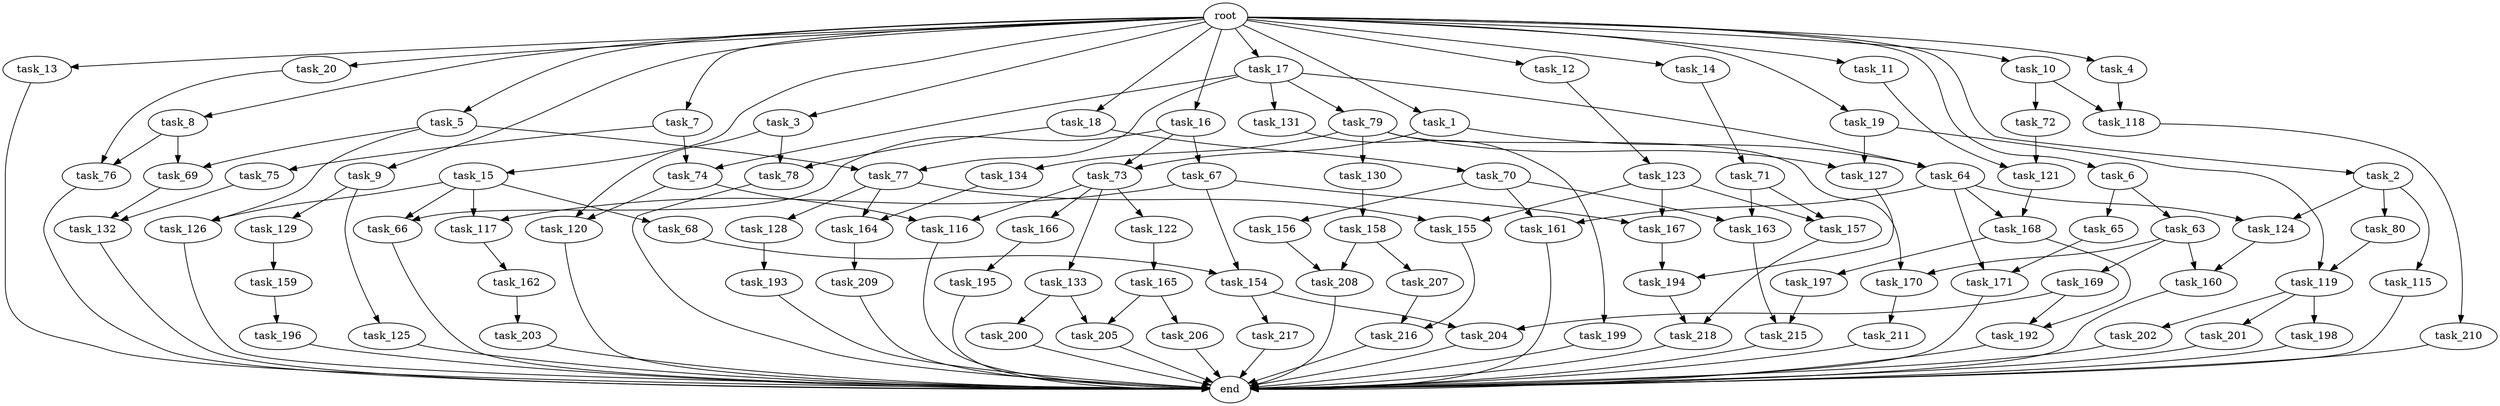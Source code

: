 digraph G {
  root [size="0.000000"];
  task_1 [size="2.048000"];
  task_2 [size="2.048000"];
  task_3 [size="2.048000"];
  task_4 [size="2.048000"];
  task_5 [size="2.048000"];
  task_6 [size="2.048000"];
  task_7 [size="2.048000"];
  task_8 [size="2.048000"];
  task_9 [size="2.048000"];
  task_10 [size="2.048000"];
  task_11 [size="2.048000"];
  task_12 [size="2.048000"];
  task_13 [size="2.048000"];
  task_14 [size="2.048000"];
  task_15 [size="2.048000"];
  task_16 [size="2.048000"];
  task_17 [size="2.048000"];
  task_18 [size="2.048000"];
  task_19 [size="2.048000"];
  task_20 [size="2.048000"];
  task_63 [size="154618822.656000"];
  task_64 [size="1460288880.640000"];
  task_65 [size="154618822.656000"];
  task_66 [size="1666447310.848000"];
  task_67 [size="1391569403.904000"];
  task_68 [size="274877906.944000"];
  task_69 [size="1786706395.136000"];
  task_70 [size="154618822.656000"];
  task_71 [size="68719476.736000"];
  task_72 [size="1099511627.776000"];
  task_73 [size="2010044694.528000"];
  task_74 [size="1941325217.792000"];
  task_75 [size="1099511627.776000"];
  task_76 [size="1872605741.056000"];
  task_77 [size="910533066.752000"];
  task_78 [size="223338299.392000"];
  task_79 [size="841813590.016000"];
  task_80 [size="154618822.656000"];
  task_115 [size="154618822.656000"];
  task_116 [size="1271310319.616000"];
  task_117 [size="704374636.544000"];
  task_118 [size="2491081031.680000"];
  task_119 [size="1271310319.616000"];
  task_120 [size="498216206.336000"];
  task_121 [size="1546188226.560000"];
  task_122 [size="841813590.016000"];
  task_123 [size="1391569403.904000"];
  task_124 [size="773094113.280000"];
  task_125 [size="1391569403.904000"];
  task_126 [size="343597383.680000"];
  task_127 [size="498216206.336000"];
  task_128 [size="274877906.944000"];
  task_129 [size="1391569403.904000"];
  task_130 [size="68719476.736000"];
  task_131 [size="841813590.016000"];
  task_132 [size="687194767.360000"];
  task_133 [size="841813590.016000"];
  task_134 [size="68719476.736000"];
  task_154 [size="858993459.200000"];
  task_155 [size="343597383.680000"];
  task_156 [size="154618822.656000"];
  task_157 [size="343597383.680000"];
  task_158 [size="429496729.600000"];
  task_159 [size="618475290.624000"];
  task_160 [size="1717986918.400000"];
  task_161 [size="773094113.280000"];
  task_162 [size="618475290.624000"];
  task_163 [size="429496729.600000"];
  task_164 [size="1992864825.344000"];
  task_165 [size="429496729.600000"];
  task_166 [size="841813590.016000"];
  task_167 [size="498216206.336000"];
  task_168 [size="893353197.568000"];
  task_169 [size="1099511627.776000"];
  task_170 [size="1168231104.512000"];
  task_171 [size="2336462209.024000"];
  task_192 [size="1047972020.224000"];
  task_193 [size="618475290.624000"];
  task_194 [size="1786706395.136000"];
  task_195 [size="841813590.016000"];
  task_196 [size="618475290.624000"];
  task_197 [size="429496729.600000"];
  task_198 [size="429496729.600000"];
  task_199 [size="68719476.736000"];
  task_200 [size="429496729.600000"];
  task_201 [size="429496729.600000"];
  task_202 [size="429496729.600000"];
  task_203 [size="1391569403.904000"];
  task_204 [size="1236950581.248000"];
  task_205 [size="1821066133.504000"];
  task_206 [size="1391569403.904000"];
  task_207 [size="68719476.736000"];
  task_208 [size="343597383.680000"];
  task_209 [size="1391569403.904000"];
  task_210 [size="68719476.736000"];
  task_211 [size="618475290.624000"];
  task_215 [size="1992864825.344000"];
  task_216 [size="1872605741.056000"];
  task_217 [size="618475290.624000"];
  task_218 [size="1168231104.512000"];
  end [size="0.000000"];

  root -> task_1 [size="1.000000"];
  root -> task_2 [size="1.000000"];
  root -> task_3 [size="1.000000"];
  root -> task_4 [size="1.000000"];
  root -> task_5 [size="1.000000"];
  root -> task_6 [size="1.000000"];
  root -> task_7 [size="1.000000"];
  root -> task_8 [size="1.000000"];
  root -> task_9 [size="1.000000"];
  root -> task_10 [size="1.000000"];
  root -> task_11 [size="1.000000"];
  root -> task_12 [size="1.000000"];
  root -> task_13 [size="1.000000"];
  root -> task_14 [size="1.000000"];
  root -> task_15 [size="1.000000"];
  root -> task_16 [size="1.000000"];
  root -> task_17 [size="1.000000"];
  root -> task_18 [size="1.000000"];
  root -> task_19 [size="1.000000"];
  root -> task_20 [size="1.000000"];
  task_1 -> task_64 [size="301989888.000000"];
  task_1 -> task_73 [size="301989888.000000"];
  task_2 -> task_80 [size="75497472.000000"];
  task_2 -> task_115 [size="75497472.000000"];
  task_2 -> task_124 [size="75497472.000000"];
  task_3 -> task_78 [size="33554432.000000"];
  task_3 -> task_120 [size="33554432.000000"];
  task_4 -> task_118 [size="679477248.000000"];
  task_5 -> task_69 [size="33554432.000000"];
  task_5 -> task_77 [size="33554432.000000"];
  task_5 -> task_126 [size="33554432.000000"];
  task_6 -> task_63 [size="75497472.000000"];
  task_6 -> task_65 [size="75497472.000000"];
  task_7 -> task_74 [size="536870912.000000"];
  task_7 -> task_75 [size="536870912.000000"];
  task_8 -> task_69 [size="838860800.000000"];
  task_8 -> task_76 [size="838860800.000000"];
  task_9 -> task_125 [size="679477248.000000"];
  task_9 -> task_129 [size="679477248.000000"];
  task_10 -> task_72 [size="536870912.000000"];
  task_10 -> task_118 [size="536870912.000000"];
  task_11 -> task_121 [size="679477248.000000"];
  task_12 -> task_123 [size="679477248.000000"];
  task_13 -> end [size="1.000000"];
  task_14 -> task_71 [size="33554432.000000"];
  task_15 -> task_66 [size="134217728.000000"];
  task_15 -> task_68 [size="134217728.000000"];
  task_15 -> task_117 [size="134217728.000000"];
  task_15 -> task_126 [size="134217728.000000"];
  task_16 -> task_66 [size="679477248.000000"];
  task_16 -> task_67 [size="679477248.000000"];
  task_16 -> task_73 [size="679477248.000000"];
  task_17 -> task_64 [size="411041792.000000"];
  task_17 -> task_74 [size="411041792.000000"];
  task_17 -> task_77 [size="411041792.000000"];
  task_17 -> task_79 [size="411041792.000000"];
  task_17 -> task_131 [size="411041792.000000"];
  task_18 -> task_70 [size="75497472.000000"];
  task_18 -> task_78 [size="75497472.000000"];
  task_19 -> task_119 [size="209715200.000000"];
  task_19 -> task_127 [size="209715200.000000"];
  task_20 -> task_76 [size="75497472.000000"];
  task_63 -> task_160 [size="536870912.000000"];
  task_63 -> task_169 [size="536870912.000000"];
  task_63 -> task_170 [size="536870912.000000"];
  task_64 -> task_124 [size="301989888.000000"];
  task_64 -> task_161 [size="301989888.000000"];
  task_64 -> task_168 [size="301989888.000000"];
  task_64 -> task_171 [size="301989888.000000"];
  task_65 -> task_171 [size="838860800.000000"];
  task_66 -> end [size="1.000000"];
  task_67 -> task_117 [size="209715200.000000"];
  task_67 -> task_154 [size="209715200.000000"];
  task_67 -> task_167 [size="209715200.000000"];
  task_68 -> task_154 [size="209715200.000000"];
  task_69 -> task_132 [size="33554432.000000"];
  task_70 -> task_156 [size="75497472.000000"];
  task_70 -> task_161 [size="75497472.000000"];
  task_70 -> task_163 [size="75497472.000000"];
  task_71 -> task_157 [size="134217728.000000"];
  task_71 -> task_163 [size="134217728.000000"];
  task_72 -> task_121 [size="75497472.000000"];
  task_73 -> task_116 [size="411041792.000000"];
  task_73 -> task_122 [size="411041792.000000"];
  task_73 -> task_133 [size="411041792.000000"];
  task_73 -> task_166 [size="411041792.000000"];
  task_74 -> task_116 [size="209715200.000000"];
  task_74 -> task_120 [size="209715200.000000"];
  task_75 -> task_132 [size="301989888.000000"];
  task_76 -> end [size="1.000000"];
  task_77 -> task_128 [size="134217728.000000"];
  task_77 -> task_155 [size="134217728.000000"];
  task_77 -> task_164 [size="134217728.000000"];
  task_78 -> end [size="1.000000"];
  task_79 -> task_127 [size="33554432.000000"];
  task_79 -> task_130 [size="33554432.000000"];
  task_79 -> task_134 [size="33554432.000000"];
  task_79 -> task_170 [size="33554432.000000"];
  task_80 -> task_119 [size="411041792.000000"];
  task_115 -> end [size="1.000000"];
  task_116 -> end [size="1.000000"];
  task_117 -> task_162 [size="301989888.000000"];
  task_118 -> task_210 [size="33554432.000000"];
  task_119 -> task_198 [size="209715200.000000"];
  task_119 -> task_201 [size="209715200.000000"];
  task_119 -> task_202 [size="209715200.000000"];
  task_120 -> end [size="1.000000"];
  task_121 -> task_168 [size="134217728.000000"];
  task_122 -> task_165 [size="209715200.000000"];
  task_123 -> task_155 [size="33554432.000000"];
  task_123 -> task_157 [size="33554432.000000"];
  task_123 -> task_167 [size="33554432.000000"];
  task_124 -> task_160 [size="301989888.000000"];
  task_125 -> end [size="1.000000"];
  task_126 -> end [size="1.000000"];
  task_127 -> task_194 [size="33554432.000000"];
  task_128 -> task_193 [size="301989888.000000"];
  task_129 -> task_159 [size="301989888.000000"];
  task_130 -> task_158 [size="209715200.000000"];
  task_131 -> task_199 [size="33554432.000000"];
  task_132 -> end [size="1.000000"];
  task_133 -> task_200 [size="209715200.000000"];
  task_133 -> task_205 [size="209715200.000000"];
  task_134 -> task_164 [size="838860800.000000"];
  task_154 -> task_204 [size="301989888.000000"];
  task_154 -> task_217 [size="301989888.000000"];
  task_155 -> task_216 [size="838860800.000000"];
  task_156 -> task_208 [size="134217728.000000"];
  task_157 -> task_218 [size="33554432.000000"];
  task_158 -> task_207 [size="33554432.000000"];
  task_158 -> task_208 [size="33554432.000000"];
  task_159 -> task_196 [size="301989888.000000"];
  task_160 -> end [size="1.000000"];
  task_161 -> end [size="1.000000"];
  task_162 -> task_203 [size="679477248.000000"];
  task_163 -> task_215 [size="838860800.000000"];
  task_164 -> task_209 [size="679477248.000000"];
  task_165 -> task_205 [size="679477248.000000"];
  task_165 -> task_206 [size="679477248.000000"];
  task_166 -> task_195 [size="411041792.000000"];
  task_167 -> task_194 [size="838860800.000000"];
  task_168 -> task_192 [size="209715200.000000"];
  task_168 -> task_197 [size="209715200.000000"];
  task_169 -> task_192 [size="301989888.000000"];
  task_169 -> task_204 [size="301989888.000000"];
  task_170 -> task_211 [size="301989888.000000"];
  task_171 -> end [size="1.000000"];
  task_192 -> end [size="1.000000"];
  task_193 -> end [size="1.000000"];
  task_194 -> task_218 [size="536870912.000000"];
  task_195 -> end [size="1.000000"];
  task_196 -> end [size="1.000000"];
  task_197 -> task_215 [size="134217728.000000"];
  task_198 -> end [size="1.000000"];
  task_199 -> end [size="1.000000"];
  task_200 -> end [size="1.000000"];
  task_201 -> end [size="1.000000"];
  task_202 -> end [size="1.000000"];
  task_203 -> end [size="1.000000"];
  task_204 -> end [size="1.000000"];
  task_205 -> end [size="1.000000"];
  task_206 -> end [size="1.000000"];
  task_207 -> task_216 [size="75497472.000000"];
  task_208 -> end [size="1.000000"];
  task_209 -> end [size="1.000000"];
  task_210 -> end [size="1.000000"];
  task_211 -> end [size="1.000000"];
  task_215 -> end [size="1.000000"];
  task_216 -> end [size="1.000000"];
  task_217 -> end [size="1.000000"];
  task_218 -> end [size="1.000000"];
}

